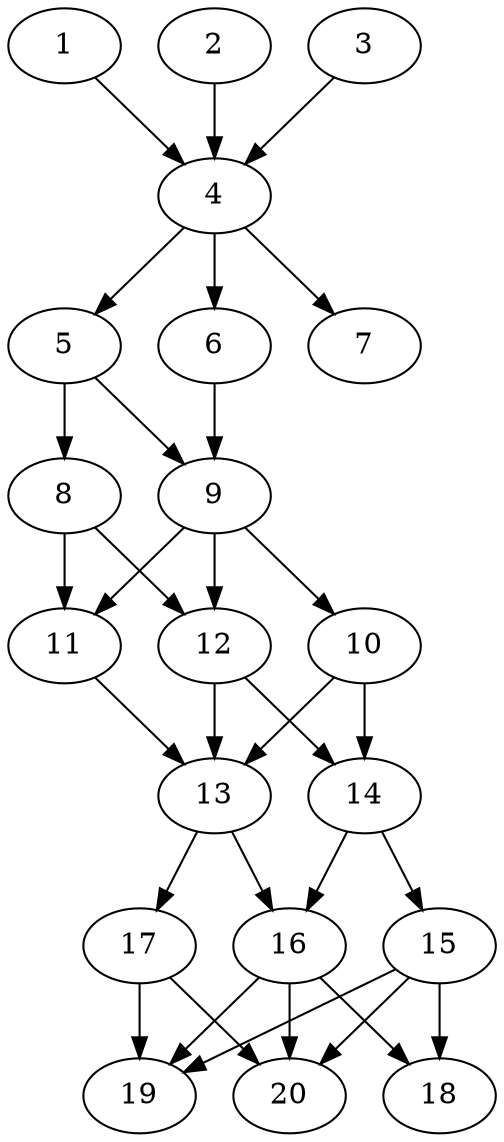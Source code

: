 // DAG automatically generated by daggen at Sat Jul 27 15:36:52 2019
// ./daggen --dot -n 20 --ccr 0.4 --fat 0.4 --regular 0.5 --density 0.8 --mindata 5242880 --maxdata 52428800 
digraph G {
  1 [size="71285760", alpha="0.03", expect_size="28514304"] 
  1 -> 4 [size ="28514304"]
  2 [size="128540160", alpha="0.01", expect_size="51416064"] 
  2 -> 4 [size ="51416064"]
  3 [size="15933440", alpha="0.06", expect_size="6373376"] 
  3 -> 4 [size ="6373376"]
  4 [size="69255680", alpha="0.18", expect_size="27702272"] 
  4 -> 5 [size ="27702272"]
  4 -> 6 [size ="27702272"]
  4 -> 7 [size ="27702272"]
  5 [size="39631360", alpha="0.03", expect_size="15852544"] 
  5 -> 8 [size ="15852544"]
  5 -> 9 [size ="15852544"]
  6 [size="95180800", alpha="0.03", expect_size="38072320"] 
  6 -> 9 [size ="38072320"]
  7 [size="117803520", alpha="0.12", expect_size="47121408"] 
  8 [size="111014400", alpha="0.07", expect_size="44405760"] 
  8 -> 11 [size ="44405760"]
  8 -> 12 [size ="44405760"]
  9 [size="117944320", alpha="0.16", expect_size="47177728"] 
  9 -> 10 [size ="47177728"]
  9 -> 11 [size ="47177728"]
  9 -> 12 [size ="47177728"]
  10 [size="59919360", alpha="0.07", expect_size="23967744"] 
  10 -> 13 [size ="23967744"]
  10 -> 14 [size ="23967744"]
  11 [size="40028160", alpha="0.10", expect_size="16011264"] 
  11 -> 13 [size ="16011264"]
  12 [size="58529280", alpha="0.10", expect_size="23411712"] 
  12 -> 13 [size ="23411712"]
  12 -> 14 [size ="23411712"]
  13 [size="67064320", alpha="0.06", expect_size="26825728"] 
  13 -> 16 [size ="26825728"]
  13 -> 17 [size ="26825728"]
  14 [size="100075520", alpha="0.03", expect_size="40030208"] 
  14 -> 15 [size ="40030208"]
  14 -> 16 [size ="40030208"]
  15 [size="86822400", alpha="0.12", expect_size="34728960"] 
  15 -> 18 [size ="34728960"]
  15 -> 19 [size ="34728960"]
  15 -> 20 [size ="34728960"]
  16 [size="106803200", alpha="0.19", expect_size="42721280"] 
  16 -> 18 [size ="42721280"]
  16 -> 19 [size ="42721280"]
  16 -> 20 [size ="42721280"]
  17 [size="127285760", alpha="0.06", expect_size="50914304"] 
  17 -> 19 [size ="50914304"]
  17 -> 20 [size ="50914304"]
  18 [size="81016320", alpha="0.18", expect_size="32406528"] 
  19 [size="121443840", alpha="0.06", expect_size="48577536"] 
  20 [size="96414720", alpha="0.03", expect_size="38565888"] 
}
